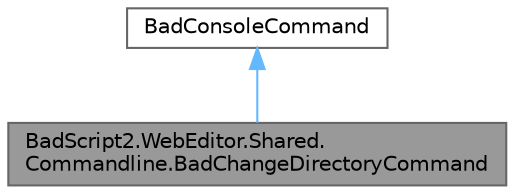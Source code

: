 digraph "BadScript2.WebEditor.Shared.Commandline.BadChangeDirectoryCommand"
{
 // LATEX_PDF_SIZE
  bgcolor="transparent";
  edge [fontname=Helvetica,fontsize=10,labelfontname=Helvetica,labelfontsize=10];
  node [fontname=Helvetica,fontsize=10,shape=box,height=0.2,width=0.4];
  Node1 [id="Node000001",label="BadScript2.WebEditor.Shared.\lCommandline.BadChangeDirectoryCommand",height=0.2,width=0.4,color="gray40", fillcolor="grey60", style="filled", fontcolor="black",tooltip=" "];
  Node2 -> Node1 [id="edge1_Node000001_Node000002",dir="back",color="steelblue1",style="solid",tooltip=" "];
  Node2 [id="Node000002",label="BadConsoleCommand",height=0.2,width=0.4,color="gray40", fillcolor="white", style="filled",URL="$class_bad_script2_1_1_web_editor_1_1_shared_1_1_commandline_1_1_bad_console_command.html",tooltip=" "];
}
